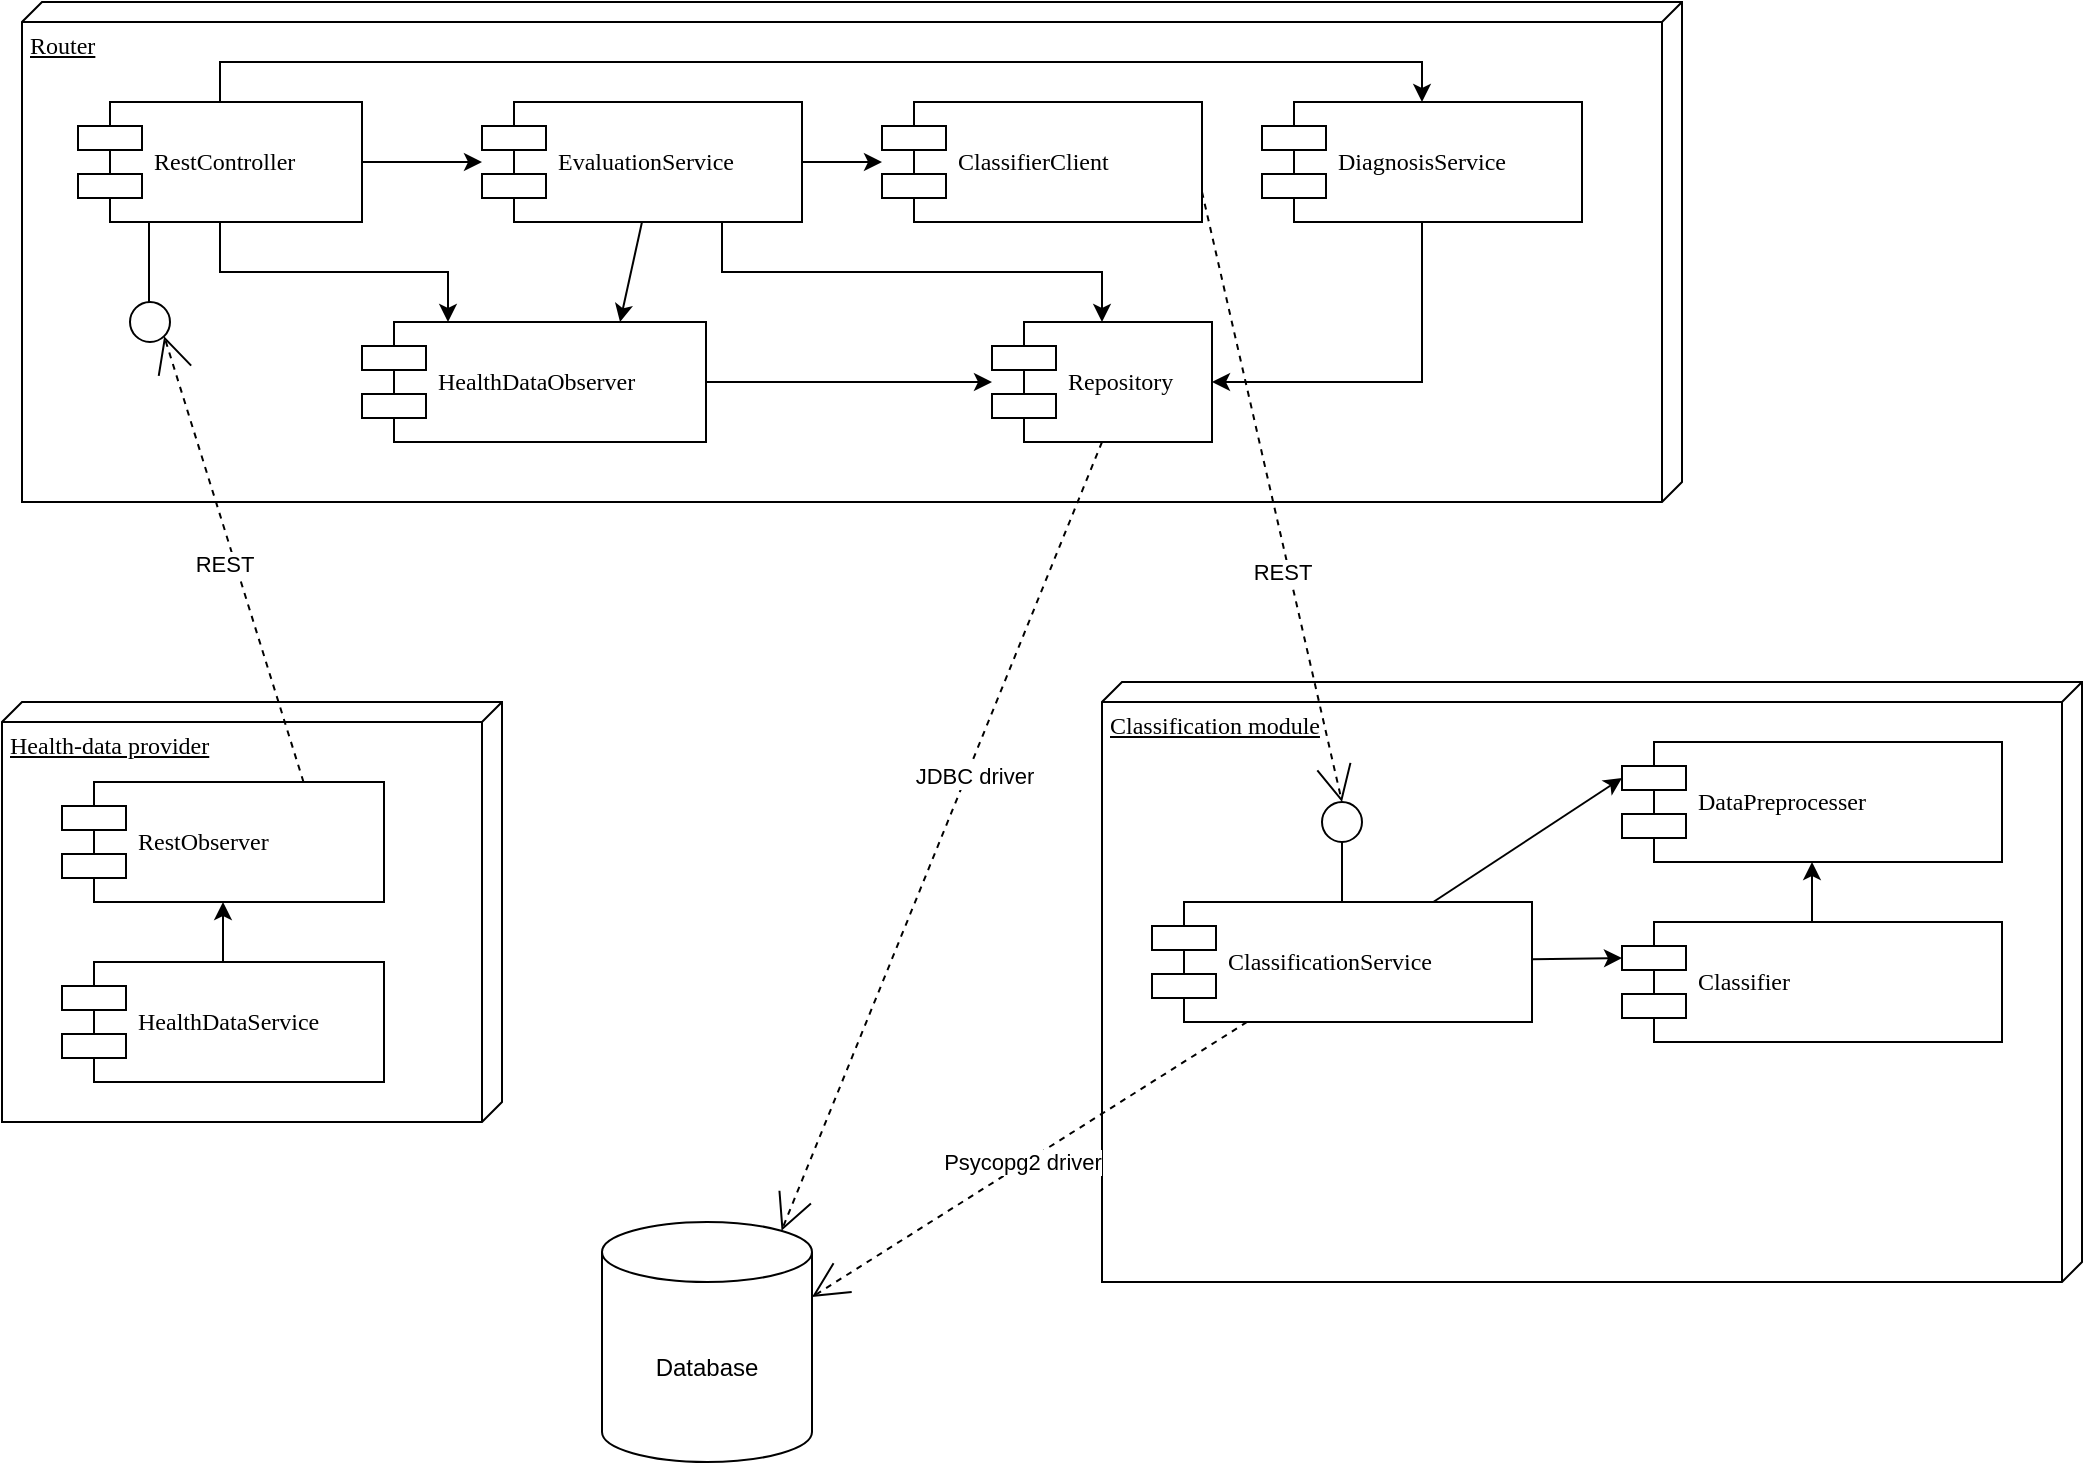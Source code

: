 <mxfile version="25.0.2">
  <diagram name="Page-1" id="5f0bae14-7c28-e335-631c-24af17079c00">
    <mxGraphModel dx="1208" dy="852" grid="1" gridSize="10" guides="1" tooltips="1" connect="1" arrows="1" fold="1" page="1" pageScale="1" pageWidth="1100" pageHeight="850" background="none" math="0" shadow="0">
      <root>
        <mxCell id="0" />
        <mxCell id="1" parent="0" />
        <mxCell id="s0EoE7A1iyANAs5zfXJ9-5" value="" style="group" vertex="1" connectable="0" parent="1">
          <mxGeometry x="40" y="30" width="830" height="250" as="geometry" />
        </mxCell>
        <mxCell id="HJ6r6knGnI9XNgvm79c5-3" value="Router" style="verticalAlign=top;align=left;spacingTop=8;spacingLeft=2;spacingRight=12;shape=cube;size=10;direction=south;fontStyle=4;html=1;rounded=0;shadow=0;comic=0;labelBackgroundColor=none;strokeWidth=1;fontFamily=Verdana;fontSize=12;container=0;" parent="s0EoE7A1iyANAs5zfXJ9-5" vertex="1">
          <mxGeometry width="830" height="250" as="geometry" />
        </mxCell>
        <mxCell id="PSiAmeH4Bvsi6S8LRBYA-1" style="rounded=0;orthogonalLoop=1;jettySize=auto;html=1;entryX=0.75;entryY=0;entryDx=0;entryDy=0;exitX=0.5;exitY=1;exitDx=0;exitDy=0;" parent="s0EoE7A1iyANAs5zfXJ9-5" source="HJ6r6knGnI9XNgvm79c5-9" target="YdOBd43jE1wLXODZNckb-2" edge="1">
          <mxGeometry relative="1" as="geometry">
            <mxPoint x="317" y="110" as="sourcePoint" />
            <mxPoint x="121" y="160" as="targetPoint" />
          </mxGeometry>
        </mxCell>
        <mxCell id="PSiAmeH4Bvsi6S8LRBYA-3" style="edgeStyle=orthogonalEdgeStyle;rounded=0;orthogonalLoop=1;jettySize=auto;html=1;entryX=0.5;entryY=0;entryDx=0;entryDy=0;exitX=0.75;exitY=1;exitDx=0;exitDy=0;" parent="s0EoE7A1iyANAs5zfXJ9-5" source="HJ6r6knGnI9XNgvm79c5-9" target="HJ6r6knGnI9XNgvm79c5-20" edge="1">
          <mxGeometry relative="1" as="geometry" />
        </mxCell>
        <mxCell id="FBI8Ew8I0u6pvXf7VLJL-17" style="edgeStyle=orthogonalEdgeStyle;rounded=0;orthogonalLoop=1;jettySize=auto;html=1;" parent="s0EoE7A1iyANAs5zfXJ9-5" source="HJ6r6knGnI9XNgvm79c5-9" target="FBI8Ew8I0u6pvXf7VLJL-16" edge="1">
          <mxGeometry relative="1" as="geometry" />
        </mxCell>
        <mxCell id="HJ6r6knGnI9XNgvm79c5-9" value="EvaluationService" style="shape=component;align=left;spacingLeft=36;rounded=0;shadow=0;comic=0;labelBackgroundColor=none;strokeWidth=1;fontFamily=Verdana;fontSize=12;html=1;container=0;" parent="s0EoE7A1iyANAs5zfXJ9-5" vertex="1">
          <mxGeometry x="230" y="50" width="160" height="60" as="geometry" />
        </mxCell>
        <mxCell id="8yzT5L9fPmDs_6eeYjn3-1" style="edgeStyle=orthogonalEdgeStyle;rounded=0;orthogonalLoop=1;jettySize=auto;html=1;" parent="s0EoE7A1iyANAs5zfXJ9-5" source="HJ6r6knGnI9XNgvm79c5-17" target="HJ6r6knGnI9XNgvm79c5-9" edge="1">
          <mxGeometry relative="1" as="geometry" />
        </mxCell>
        <mxCell id="PSiAmeH4Bvsi6S8LRBYA-7" style="edgeStyle=orthogonalEdgeStyle;rounded=0;orthogonalLoop=1;jettySize=auto;html=1;entryX=0.25;entryY=0;entryDx=0;entryDy=0;" parent="s0EoE7A1iyANAs5zfXJ9-5" source="HJ6r6knGnI9XNgvm79c5-17" target="YdOBd43jE1wLXODZNckb-2" edge="1">
          <mxGeometry relative="1" as="geometry" />
        </mxCell>
        <mxCell id="s0EoE7A1iyANAs5zfXJ9-3" style="edgeStyle=orthogonalEdgeStyle;rounded=0;orthogonalLoop=1;jettySize=auto;html=1;entryX=0.5;entryY=0;entryDx=0;entryDy=0;" edge="1" parent="s0EoE7A1iyANAs5zfXJ9-5" source="HJ6r6knGnI9XNgvm79c5-17" target="s0EoE7A1iyANAs5zfXJ9-2">
          <mxGeometry relative="1" as="geometry">
            <Array as="points">
              <mxPoint x="99" y="30" />
              <mxPoint x="700" y="30" />
            </Array>
          </mxGeometry>
        </mxCell>
        <mxCell id="HJ6r6knGnI9XNgvm79c5-17" value="RestController" style="shape=component;align=left;spacingLeft=36;rounded=0;shadow=0;comic=0;labelBackgroundColor=none;strokeWidth=1;fontFamily=Verdana;fontSize=12;html=1;container=0;" parent="s0EoE7A1iyANAs5zfXJ9-5" vertex="1">
          <mxGeometry x="28" y="50" width="142" height="60" as="geometry" />
        </mxCell>
        <mxCell id="HJ6r6knGnI9XNgvm79c5-20" value="Repository" style="shape=component;align=left;spacingLeft=36;rounded=0;shadow=0;comic=0;labelBackgroundColor=none;strokeWidth=1;fontFamily=Verdana;fontSize=12;html=1;container=0;" parent="s0EoE7A1iyANAs5zfXJ9-5" vertex="1">
          <mxGeometry x="485" y="160" width="110" height="60" as="geometry" />
        </mxCell>
        <mxCell id="PSiAmeH4Bvsi6S8LRBYA-2" style="edgeStyle=orthogonalEdgeStyle;rounded=0;orthogonalLoop=1;jettySize=auto;html=1;exitX=1;exitY=0.5;exitDx=0;exitDy=0;" parent="s0EoE7A1iyANAs5zfXJ9-5" source="YdOBd43jE1wLXODZNckb-2" target="HJ6r6knGnI9XNgvm79c5-20" edge="1">
          <mxGeometry relative="1" as="geometry" />
        </mxCell>
        <mxCell id="YdOBd43jE1wLXODZNckb-2" value="HealthDataObserver" style="shape=component;align=left;spacingLeft=36;rounded=0;shadow=0;comic=0;labelBackgroundColor=none;strokeWidth=1;fontFamily=Verdana;fontSize=12;html=1;container=0;" parent="s0EoE7A1iyANAs5zfXJ9-5" vertex="1">
          <mxGeometry x="170" y="160" width="172" height="60" as="geometry" />
        </mxCell>
        <mxCell id="FBI8Ew8I0u6pvXf7VLJL-16" value="ClassifierClient" style="shape=component;align=left;spacingLeft=36;rounded=0;shadow=0;comic=0;labelBackgroundColor=none;strokeWidth=1;fontFamily=Verdana;fontSize=12;html=1;container=0;" parent="s0EoE7A1iyANAs5zfXJ9-5" vertex="1">
          <mxGeometry x="430" y="50" width="160" height="60" as="geometry" />
        </mxCell>
        <mxCell id="FBI8Ew8I0u6pvXf7VLJL-22" value="" style="ellipse;whiteSpace=wrap;html=1;rounded=0;shadow=0;comic=0;labelBackgroundColor=none;strokeWidth=1;fontFamily=Verdana;fontSize=12;align=center;container=0;" parent="s0EoE7A1iyANAs5zfXJ9-5" vertex="1">
          <mxGeometry x="54" y="150" width="20" height="20" as="geometry" />
        </mxCell>
        <mxCell id="FBI8Ew8I0u6pvXf7VLJL-23" style="edgeStyle=elbowEdgeStyle;rounded=0;html=1;labelBackgroundColor=none;startArrow=none;startFill=0;startSize=8;endArrow=none;endFill=0;endSize=16;fontFamily=Verdana;fontSize=12;entryX=0.25;entryY=1;entryDx=0;entryDy=0;" parent="s0EoE7A1iyANAs5zfXJ9-5" source="FBI8Ew8I0u6pvXf7VLJL-22" target="HJ6r6knGnI9XNgvm79c5-17" edge="1">
          <mxGeometry relative="1" as="geometry">
            <mxPoint x="70" y="110" as="targetPoint" />
          </mxGeometry>
        </mxCell>
        <mxCell id="s0EoE7A1iyANAs5zfXJ9-4" style="edgeStyle=orthogonalEdgeStyle;rounded=0;orthogonalLoop=1;jettySize=auto;html=1;entryX=1;entryY=0.5;entryDx=0;entryDy=0;" edge="1" parent="s0EoE7A1iyANAs5zfXJ9-5" source="s0EoE7A1iyANAs5zfXJ9-2" target="HJ6r6knGnI9XNgvm79c5-20">
          <mxGeometry relative="1" as="geometry">
            <Array as="points">
              <mxPoint x="700" y="190" />
            </Array>
          </mxGeometry>
        </mxCell>
        <mxCell id="s0EoE7A1iyANAs5zfXJ9-2" value="DiagnosisService" style="shape=component;align=left;spacingLeft=36;rounded=0;shadow=0;comic=0;labelBackgroundColor=none;strokeWidth=1;fontFamily=Verdana;fontSize=12;html=1;container=0;" vertex="1" parent="s0EoE7A1iyANAs5zfXJ9-5">
          <mxGeometry x="620" y="50" width="160" height="60" as="geometry" />
        </mxCell>
        <mxCell id="HJ6r6knGnI9XNgvm79c5-15" value="Database" style="shape=cylinder3;whiteSpace=wrap;html=1;boundedLbl=1;backgroundOutline=1;size=15;" parent="1" vertex="1">
          <mxGeometry x="330" y="640" width="105" height="120" as="geometry" />
        </mxCell>
        <mxCell id="HJ6r6knGnI9XNgvm79c5-21" style="rounded=0;orthogonalLoop=1;jettySize=auto;html=1;entryX=0.855;entryY=0;entryDx=0;entryDy=4.35;entryPerimeter=0;exitX=0.5;exitY=1;exitDx=0;exitDy=0;dashed=1;endArrow=open;endFill=0;endSize=16;" parent="1" source="HJ6r6knGnI9XNgvm79c5-20" target="HJ6r6knGnI9XNgvm79c5-15" edge="1">
          <mxGeometry relative="1" as="geometry" />
        </mxCell>
        <mxCell id="HJ6r6knGnI9XNgvm79c5-22" value="JDBC driver" style="edgeLabel;html=1;align=center;verticalAlign=middle;resizable=0;points=[];" parent="HJ6r6knGnI9XNgvm79c5-21" vertex="1" connectable="0">
          <mxGeometry x="-0.162" y="3" relative="1" as="geometry">
            <mxPoint as="offset" />
          </mxGeometry>
        </mxCell>
        <mxCell id="-VJ3l75vET-mEZZETc1L-6" value="" style="group" parent="1" vertex="1" connectable="0">
          <mxGeometry x="30" y="380" width="250" height="210" as="geometry" />
        </mxCell>
        <mxCell id="PSiAmeH4Bvsi6S8LRBYA-5" value="Health-data provider" style="verticalAlign=top;align=left;spacingTop=8;spacingLeft=2;spacingRight=12;shape=cube;size=10;direction=south;fontStyle=4;html=1;rounded=0;shadow=0;comic=0;labelBackgroundColor=none;strokeWidth=1;fontFamily=Verdana;fontSize=12" parent="-VJ3l75vET-mEZZETc1L-6" vertex="1">
          <mxGeometry width="250" height="210" as="geometry" />
        </mxCell>
        <mxCell id="PSiAmeH4Bvsi6S8LRBYA-6" value="RestObserver" style="shape=component;align=left;spacingLeft=36;rounded=0;shadow=0;comic=0;labelBackgroundColor=none;strokeWidth=1;fontFamily=Verdana;fontSize=12;html=1;" parent="-VJ3l75vET-mEZZETc1L-6" vertex="1">
          <mxGeometry x="30" y="40" width="161" height="60" as="geometry" />
        </mxCell>
        <mxCell id="FBI8Ew8I0u6pvXf7VLJL-2" style="edgeStyle=orthogonalEdgeStyle;rounded=0;orthogonalLoop=1;jettySize=auto;html=1;entryX=0.5;entryY=1;entryDx=0;entryDy=0;" parent="-VJ3l75vET-mEZZETc1L-6" source="FBI8Ew8I0u6pvXf7VLJL-1" target="PSiAmeH4Bvsi6S8LRBYA-6" edge="1">
          <mxGeometry relative="1" as="geometry" />
        </mxCell>
        <mxCell id="FBI8Ew8I0u6pvXf7VLJL-1" value="HealthDataService" style="shape=component;align=left;spacingLeft=36;rounded=0;shadow=0;comic=0;labelBackgroundColor=none;strokeWidth=1;fontFamily=Verdana;fontSize=12;html=1;" parent="-VJ3l75vET-mEZZETc1L-6" vertex="1">
          <mxGeometry x="30" y="130" width="161" height="60" as="geometry" />
        </mxCell>
        <mxCell id="YdOBd43jE1wLXODZNckb-4" style="rounded=0;orthogonalLoop=1;jettySize=auto;html=1;entryX=1;entryY=1;entryDx=0;entryDy=0;exitX=0.75;exitY=0;exitDx=0;exitDy=0;dashed=1;endArrow=open;endFill=0;strokeWidth=1;endSize=16;" parent="1" source="PSiAmeH4Bvsi6S8LRBYA-6" target="FBI8Ew8I0u6pvXf7VLJL-22" edge="1">
          <mxGeometry relative="1" as="geometry">
            <mxPoint x="170" y="335" as="sourcePoint" />
          </mxGeometry>
        </mxCell>
        <mxCell id="YdOBd43jE1wLXODZNckb-5" value="REST" style="edgeLabel;html=1;align=center;verticalAlign=middle;resizable=0;points=[];container=0;" parent="YdOBd43jE1wLXODZNckb-4" vertex="1" connectable="0">
          <mxGeometry x="0.196" y="-1" relative="1" as="geometry">
            <mxPoint x="1" y="24" as="offset" />
          </mxGeometry>
        </mxCell>
        <mxCell id="HJ6r6knGnI9XNgvm79c5-2" value="Classification module" style="verticalAlign=top;align=left;spacingTop=8;spacingLeft=2;spacingRight=12;shape=cube;size=10;direction=south;fontStyle=4;html=1;rounded=0;shadow=0;comic=0;labelBackgroundColor=none;strokeWidth=1;fontFamily=Verdana;fontSize=12" parent="1" vertex="1">
          <mxGeometry x="580" y="370" width="490" height="300" as="geometry" />
        </mxCell>
        <mxCell id="FBI8Ew8I0u6pvXf7VLJL-13" style="rounded=0;orthogonalLoop=1;jettySize=auto;html=1;entryX=0;entryY=0.3;entryDx=0;entryDy=0;" parent="1" source="HJ6r6knGnI9XNgvm79c5-6" target="FBI8Ew8I0u6pvXf7VLJL-12" edge="1">
          <mxGeometry relative="1" as="geometry" />
        </mxCell>
        <mxCell id="FBI8Ew8I0u6pvXf7VLJL-14" style="rounded=0;orthogonalLoop=1;jettySize=auto;html=1;entryX=0;entryY=0.3;entryDx=0;entryDy=0;" parent="1" source="HJ6r6knGnI9XNgvm79c5-6" target="FBI8Ew8I0u6pvXf7VLJL-11" edge="1">
          <mxGeometry relative="1" as="geometry" />
        </mxCell>
        <mxCell id="FBI8Ew8I0u6pvXf7VLJL-11" value="DataPreprocesser" style="shape=component;align=left;spacingLeft=36;rounded=0;shadow=0;comic=0;labelBackgroundColor=none;strokeWidth=1;fontFamily=Verdana;fontSize=12;html=1;" parent="1" vertex="1">
          <mxGeometry x="840" y="400" width="190" height="60" as="geometry" />
        </mxCell>
        <mxCell id="FBI8Ew8I0u6pvXf7VLJL-15" style="rounded=0;orthogonalLoop=1;jettySize=auto;html=1;entryX=0.5;entryY=1;entryDx=0;entryDy=0;" parent="1" source="FBI8Ew8I0u6pvXf7VLJL-12" target="FBI8Ew8I0u6pvXf7VLJL-11" edge="1">
          <mxGeometry relative="1" as="geometry" />
        </mxCell>
        <mxCell id="FBI8Ew8I0u6pvXf7VLJL-12" value="Classifier" style="shape=component;align=left;spacingLeft=36;rounded=0;shadow=0;comic=0;labelBackgroundColor=none;strokeWidth=1;fontFamily=Verdana;fontSize=12;html=1;" parent="1" vertex="1">
          <mxGeometry x="840" y="490" width="190" height="60" as="geometry" />
        </mxCell>
        <mxCell id="-VJ3l75vET-mEZZETc1L-8" value="" style="group" parent="1" vertex="1" connectable="0">
          <mxGeometry x="690" y="430" width="20" height="20" as="geometry" />
        </mxCell>
        <mxCell id="-VJ3l75vET-mEZZETc1L-9" value="" style="group" parent="-VJ3l75vET-mEZZETc1L-8" vertex="1" connectable="0">
          <mxGeometry width="20" height="20" as="geometry" />
        </mxCell>
        <mxCell id="FBI8Ew8I0u6pvXf7VLJL-18" value="" style="group;flipV=1;flipH=1;direction=west;" parent="-VJ3l75vET-mEZZETc1L-9" vertex="1" connectable="0">
          <mxGeometry width="20" height="20" as="geometry" />
        </mxCell>
        <mxCell id="HJ6r6knGnI9XNgvm79c5-18" value="" style="ellipse;whiteSpace=wrap;html=1;rounded=0;shadow=0;comic=0;labelBackgroundColor=none;strokeWidth=1;fontFamily=Verdana;fontSize=12;align=center;" parent="FBI8Ew8I0u6pvXf7VLJL-18" vertex="1">
          <mxGeometry width="20" height="20" as="geometry" />
        </mxCell>
        <mxCell id="-VJ3l75vET-mEZZETc1L-10" value="" style="group" parent="1" vertex="1" connectable="0">
          <mxGeometry x="605" y="480" width="190" height="60" as="geometry" />
        </mxCell>
        <mxCell id="HJ6r6knGnI9XNgvm79c5-6" value="ClassificationService" style="shape=component;align=left;spacingLeft=36;rounded=0;shadow=0;comic=0;labelBackgroundColor=none;strokeWidth=1;fontFamily=Verdana;fontSize=12;html=1;" parent="-VJ3l75vET-mEZZETc1L-10" vertex="1">
          <mxGeometry width="190" height="60" as="geometry" />
        </mxCell>
        <mxCell id="HJ6r6knGnI9XNgvm79c5-19" style="edgeStyle=elbowEdgeStyle;rounded=0;html=1;labelBackgroundColor=none;startArrow=none;startFill=0;startSize=8;endArrow=none;endFill=0;endSize=16;fontFamily=Verdana;fontSize=12;entryX=0.5;entryY=0;entryDx=0;entryDy=0;" parent="-VJ3l75vET-mEZZETc1L-10" source="HJ6r6knGnI9XNgvm79c5-18" target="HJ6r6knGnI9XNgvm79c5-6" edge="1">
          <mxGeometry relative="1" as="geometry">
            <mxPoint x="135" y="-70" as="targetPoint" />
          </mxGeometry>
        </mxCell>
        <mxCell id="HJ6r6knGnI9XNgvm79c5-7" style="rounded=0;orthogonalLoop=1;jettySize=auto;html=1;entryX=0.5;entryY=0;entryDx=0;entryDy=0;endArrow=open;endFill=0;dashed=1;endSize=16;startSize=8;exitX=1;exitY=0.75;exitDx=0;exitDy=0;" parent="1" source="FBI8Ew8I0u6pvXf7VLJL-16" target="HJ6r6knGnI9XNgvm79c5-18" edge="1">
          <mxGeometry relative="1" as="geometry" />
        </mxCell>
        <mxCell id="HJ6r6knGnI9XNgvm79c5-8" value="REST" style="edgeLabel;html=1;align=center;verticalAlign=middle;resizable=0;points=[];container=0;" parent="HJ6r6knGnI9XNgvm79c5-7" connectable="0" vertex="1">
          <mxGeometry x="0.24" y="-4" relative="1" as="geometry">
            <mxPoint as="offset" />
          </mxGeometry>
        </mxCell>
        <mxCell id="-VJ3l75vET-mEZZETc1L-4" style="rounded=0;orthogonalLoop=1;jettySize=auto;html=1;entryX=1;entryY=0;entryDx=0;entryDy=37.5;entryPerimeter=0;dashed=1;endArrow=open;endFill=0;endSize=16;" parent="1" source="HJ6r6knGnI9XNgvm79c5-6" target="HJ6r6knGnI9XNgvm79c5-15" edge="1">
          <mxGeometry relative="1" as="geometry" />
        </mxCell>
        <mxCell id="s0EoE7A1iyANAs5zfXJ9-1" value="Psycopg2 driver" style="edgeLabel;html=1;align=center;verticalAlign=middle;resizable=0;points=[];" vertex="1" connectable="0" parent="-VJ3l75vET-mEZZETc1L-4">
          <mxGeometry x="0.03" y="-1" relative="1" as="geometry">
            <mxPoint as="offset" />
          </mxGeometry>
        </mxCell>
      </root>
    </mxGraphModel>
  </diagram>
</mxfile>
